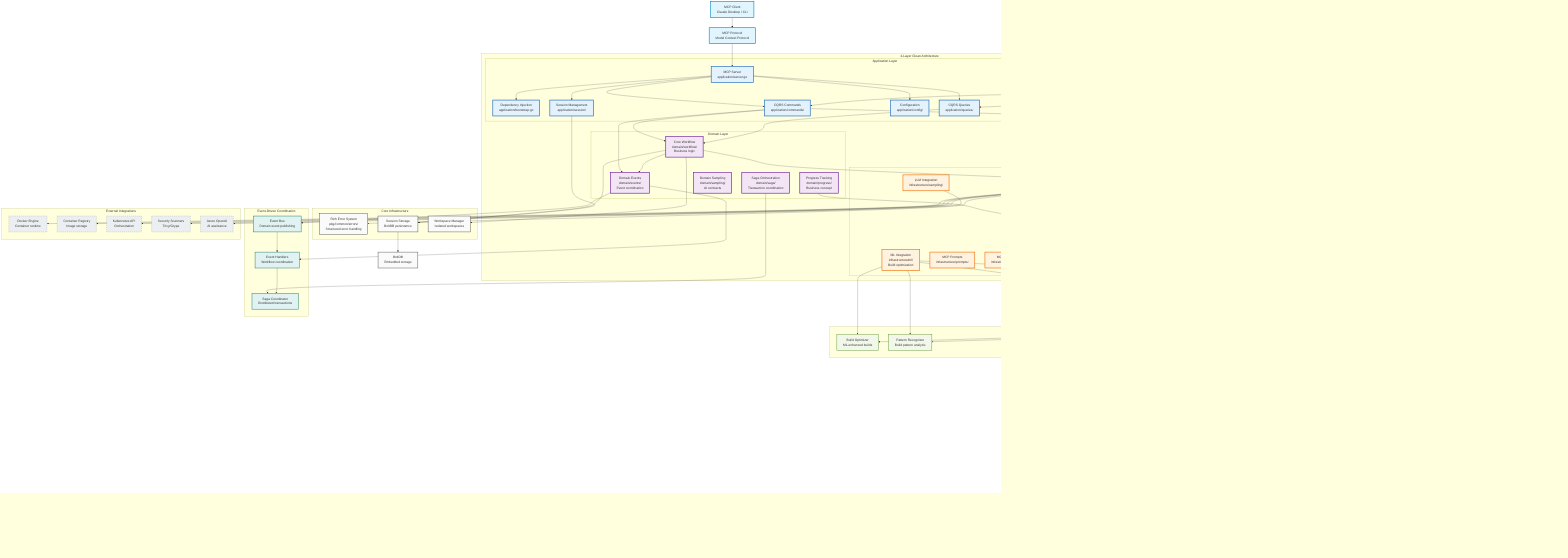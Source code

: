 graph TD
    %% Container Kit MCP - 4-Layer Clean Architecture with CQRS and Event-Driven Design
    %% Current state: Clean architecture with Domain-Driven Design
    %% Single unified workflow with AI-powered automation and ML optimization

    Client[MCP Client<br/>Claude Desktop / CLI] --> MCPProtocol[MCP Protocol<br/>Model Context Protocol]
    MCPProtocol --> Server[MCP Server<br/>application/server.go]

    subgraph "4-Layer Clean Architecture"
        
        subgraph "API Layer"
            Interfaces[Essential Interfaces<br/>api/interfaces.go<br/>Tool definitions & contracts]
        end

        subgraph "Application Layer"
            Server --> Bootstrap[Dependency Injection<br/>application/bootstrap.go]
            Server --> Commands[CQRS Commands<br/>application/commands/]
            Server --> Queries[CQRS Queries<br/>application/queries/]
            Server --> Config[Configuration<br/>application/config/]
            Server --> SessionMgmt[Session Management<br/>application/session/]
        end

        subgraph "Domain Layer"
            Workflow[Core Workflow<br/>domain/workflow/<br/>Business logic]
            Events[Domain Events<br/>domain/events/<br/>Event coordination]
            Progress[Progress Tracking<br/>domain/progress/<br/>Business concept]
            Saga[Saga Orchestration<br/>domain/saga/<br/>Transaction coordination]
            Sampling[Domain Sampling<br/>domain/sampling/<br/>AI contracts]
        end

        subgraph "Infrastructure Layer"
            Steps[Workflow Steps<br/>infrastructure/steps/]
            ML[ML Integration<br/>infrastructure/ml/<br/>Build optimization]
            SamplingImpl[LLM Integration<br/>infrastructure/sampling/]
            ProgressImpl[Progress Implementation<br/>infrastructure/progress/]
            Prompts[MCP Prompts<br/>infrastructure/prompts/]
            Resources[MCP Resources<br/>infrastructure/resources/]
            Tracing[Observability<br/>infrastructure/tracing/]
            Utilities[Infrastructure Utils<br/>infrastructure/utilities/]
            Validation[Validation<br/>infrastructure/validation/]
        end
    end

    subgraph "10-Step Workflow Process"
        AnalyzeRepo[1. Analyze Repository<br/>Technology detection<br/>AI enhancement]
        GenDockerfile[2. Generate Dockerfile<br/>Optimized generation<br/>AI assistance]
        BuildImage[3. Build Image<br/>Docker construction<br/>AI error fixing]
        SetupCluster[4. Setup Kind Cluster<br/>Local K8s setup<br/>Registry integration]
        LoadImage[5. Load Image<br/>Image to cluster<br/>Validation]
        GenManifests[6. Generate K8s Manifests<br/>YAML generation<br/>AI optimization]
        DeployK8s[7. Deploy to K8s<br/>Application deployment<br/>AI error recovery]
        HealthProbe[8. Health Probe<br/>Endpoint discovery<br/>Health validation]
        VulnScan[9. Vulnerability Scan<br/>Security scanning<br/>AI analysis]
        Finalize[10. Finalize Result<br/>Workflow completion<br/>Cleanup]
    end

    subgraph "Event-Driven Coordination"
        EventBus[Event Bus<br/>Domain event publishing]
        EventHandlers[Event Handlers<br/>Workflow coordination]
        SagaCoord[Saga Coordinator<br/>Distributed transactions]
    end

    subgraph "ML-Powered Optimization"
        BuildOpt[Build Optimizer<br/>ML-enhanced builds]
        PatternRec[Pattern Recognizer<br/>Build pattern analysis]
        ErrorHist[Error History<br/>Learning from failures]
        ResourcePred[Resource Predictor<br/>Predictive allocation]
    end

    subgraph "Core Infrastructure"
        ErrorSystem[Rich Error System<br/>pkg/common/errors/<br/>Structured error handling]
        SessionStore[Session Storage<br/>BoltDB persistence]
        WorkspaceManager[Workspace Manager<br/>Isolated workspaces]
    end

    subgraph "External Integrations"
        Docker[Docker Engine<br/>Container runtime]
        Registry[Container Registry<br/>Image storage]
        Kubernetes[Kubernetes API<br/>Orchestration]
        Scanner[Security Scanners<br/>Trivy/Grype]
        AI[Azure OpenAI<br/>AI assistance]
    end

    %% Layer Dependencies (Clean Architecture)
    Interfaces --> Commands
    Interfaces --> Queries
    Commands --> Workflow
    Queries --> Workflow
    Commands --> Events
    Workflow --> Steps
    Events --> EventHandlers
    Saga --> SagaCoord

    %% Workflow Step Connections
    Commands --> AnalyzeRepo
    AnalyzeRepo --> GenDockerfile
    GenDockerfile --> BuildImage
    BuildImage --> SetupCluster
    SetupCluster --> LoadImage
    LoadImage --> GenManifests
    GenManifests --> DeployK8s
    DeployK8s --> HealthProbe
    HealthProbe --> VulnScan
    VulnScan --> Finalize

    %% Step Implementation Connections
    Steps --> AnalyzeRepo
    Steps --> GenDockerfile
    Steps --> BuildImage
    Steps --> SetupCluster
    Steps --> LoadImage
    Steps --> GenManifests
    Steps --> DeployK8s
    Steps --> HealthProbe
    Steps --> VulnScan
    Steps --> Finalize

    %% Event-Driven Connections
    Workflow --> Events
    Events --> EventBus
    EventBus --> EventHandlers
    EventHandlers --> SagaCoord

    %% ML Integration Connections
    ML --> BuildOpt
    ML --> PatternRec
    ML --> ErrorHist
    ML --> ResourcePred
    BuildImage --> BuildOpt
    GenDockerfile --> PatternRec
    Steps --> ErrorHist

    %% Core Infrastructure Connections
    Workflow --> SessionStore
    Workflow --> WorkspaceManager
    Steps --> ErrorSystem
    Progress --> ProgressImpl

    %% External System Connections
    Steps --> Docker
    Steps --> Registry
    Steps --> Kubernetes
    Steps --> Scanner
    SamplingImpl --> AI

    %% Session and State Management
    SessionMgmt --> SessionStore
    SessionStore --> BoltDB[BoltDB<br/>Embedded storage]

    %% Progress and Observability
    ProgressImpl --> Tracing
    Steps --> ProgressImpl

    %% Styling
    classDef clientStyle fill:#e1f5fe,stroke:#0288d1,stroke-width:3px
    classDef apiStyle fill:#e8f5e9,stroke:#2e7d32,stroke-width:3px
    classDef applicationStyle fill:#e3f2fd,stroke:#1565c0,stroke-width:3px
    classDef domainStyle fill:#f3e5f5,stroke:#6a1b9a,stroke-width:3px
    classDef infraStyle fill:#fff3e0,stroke:#ef6c00,stroke-width:3px
    classDef workflowStyle fill:#fce4ec,stroke:#c2185b,stroke-width:2px
    classDef eventStyle fill:#e0f2f1,stroke:#00695c,stroke-width:2px
    classDef mlStyle fill:#f1f8e9,stroke:#558b2f,stroke-width:2px
    classDef coreStyle fill:#fafafa,stroke:#424242,stroke-width:2px
    classDef externalStyle fill:#eceff1,stroke:#455a64,stroke-width:1px,stroke-dasharray: 5 5

    class Client,MCPProtocol clientStyle
    class Interfaces apiStyle
    class Server,Bootstrap,Commands,Queries,Config,SessionMgmt applicationStyle
    class Workflow,Events,Progress,Saga,Sampling domainStyle
    class Steps,ML,SamplingImpl,ProgressImpl,Prompts,Resources,Tracing,Utilities,Validation infraStyle
    class AnalyzeRepo,GenDockerfile,BuildImage,SetupCluster,LoadImage,GenManifests,DeployK8s,HealthProbe,VulnScan,Finalize workflowStyle
    class EventBus,EventHandlers,SagaCoord eventStyle
    class BuildOpt,PatternRec,ErrorHist,ResourcePred mlStyle
    class ErrorSystem,SessionStore,WorkspaceManager,BoltDB coreStyle
    class Docker,Registry,Kubernetes,Scanner,AI externalStyle

    %% Architecture Notes
    %% - 4-layer clean architecture with Domain-Driven Design
    %% - CQRS pattern with separate command and query handling
    %% - Event-driven coordination with domain events and saga orchestration
    %% - ML-powered optimization for build performance and pattern recognition
    %% - Single workflow tool with 10-step process and progress tracking
    %% - Rich error handling system with structured context
    %% - Session-based workspace isolation with BoltDB persistence
    %% - Comprehensive observability with distributed tracing